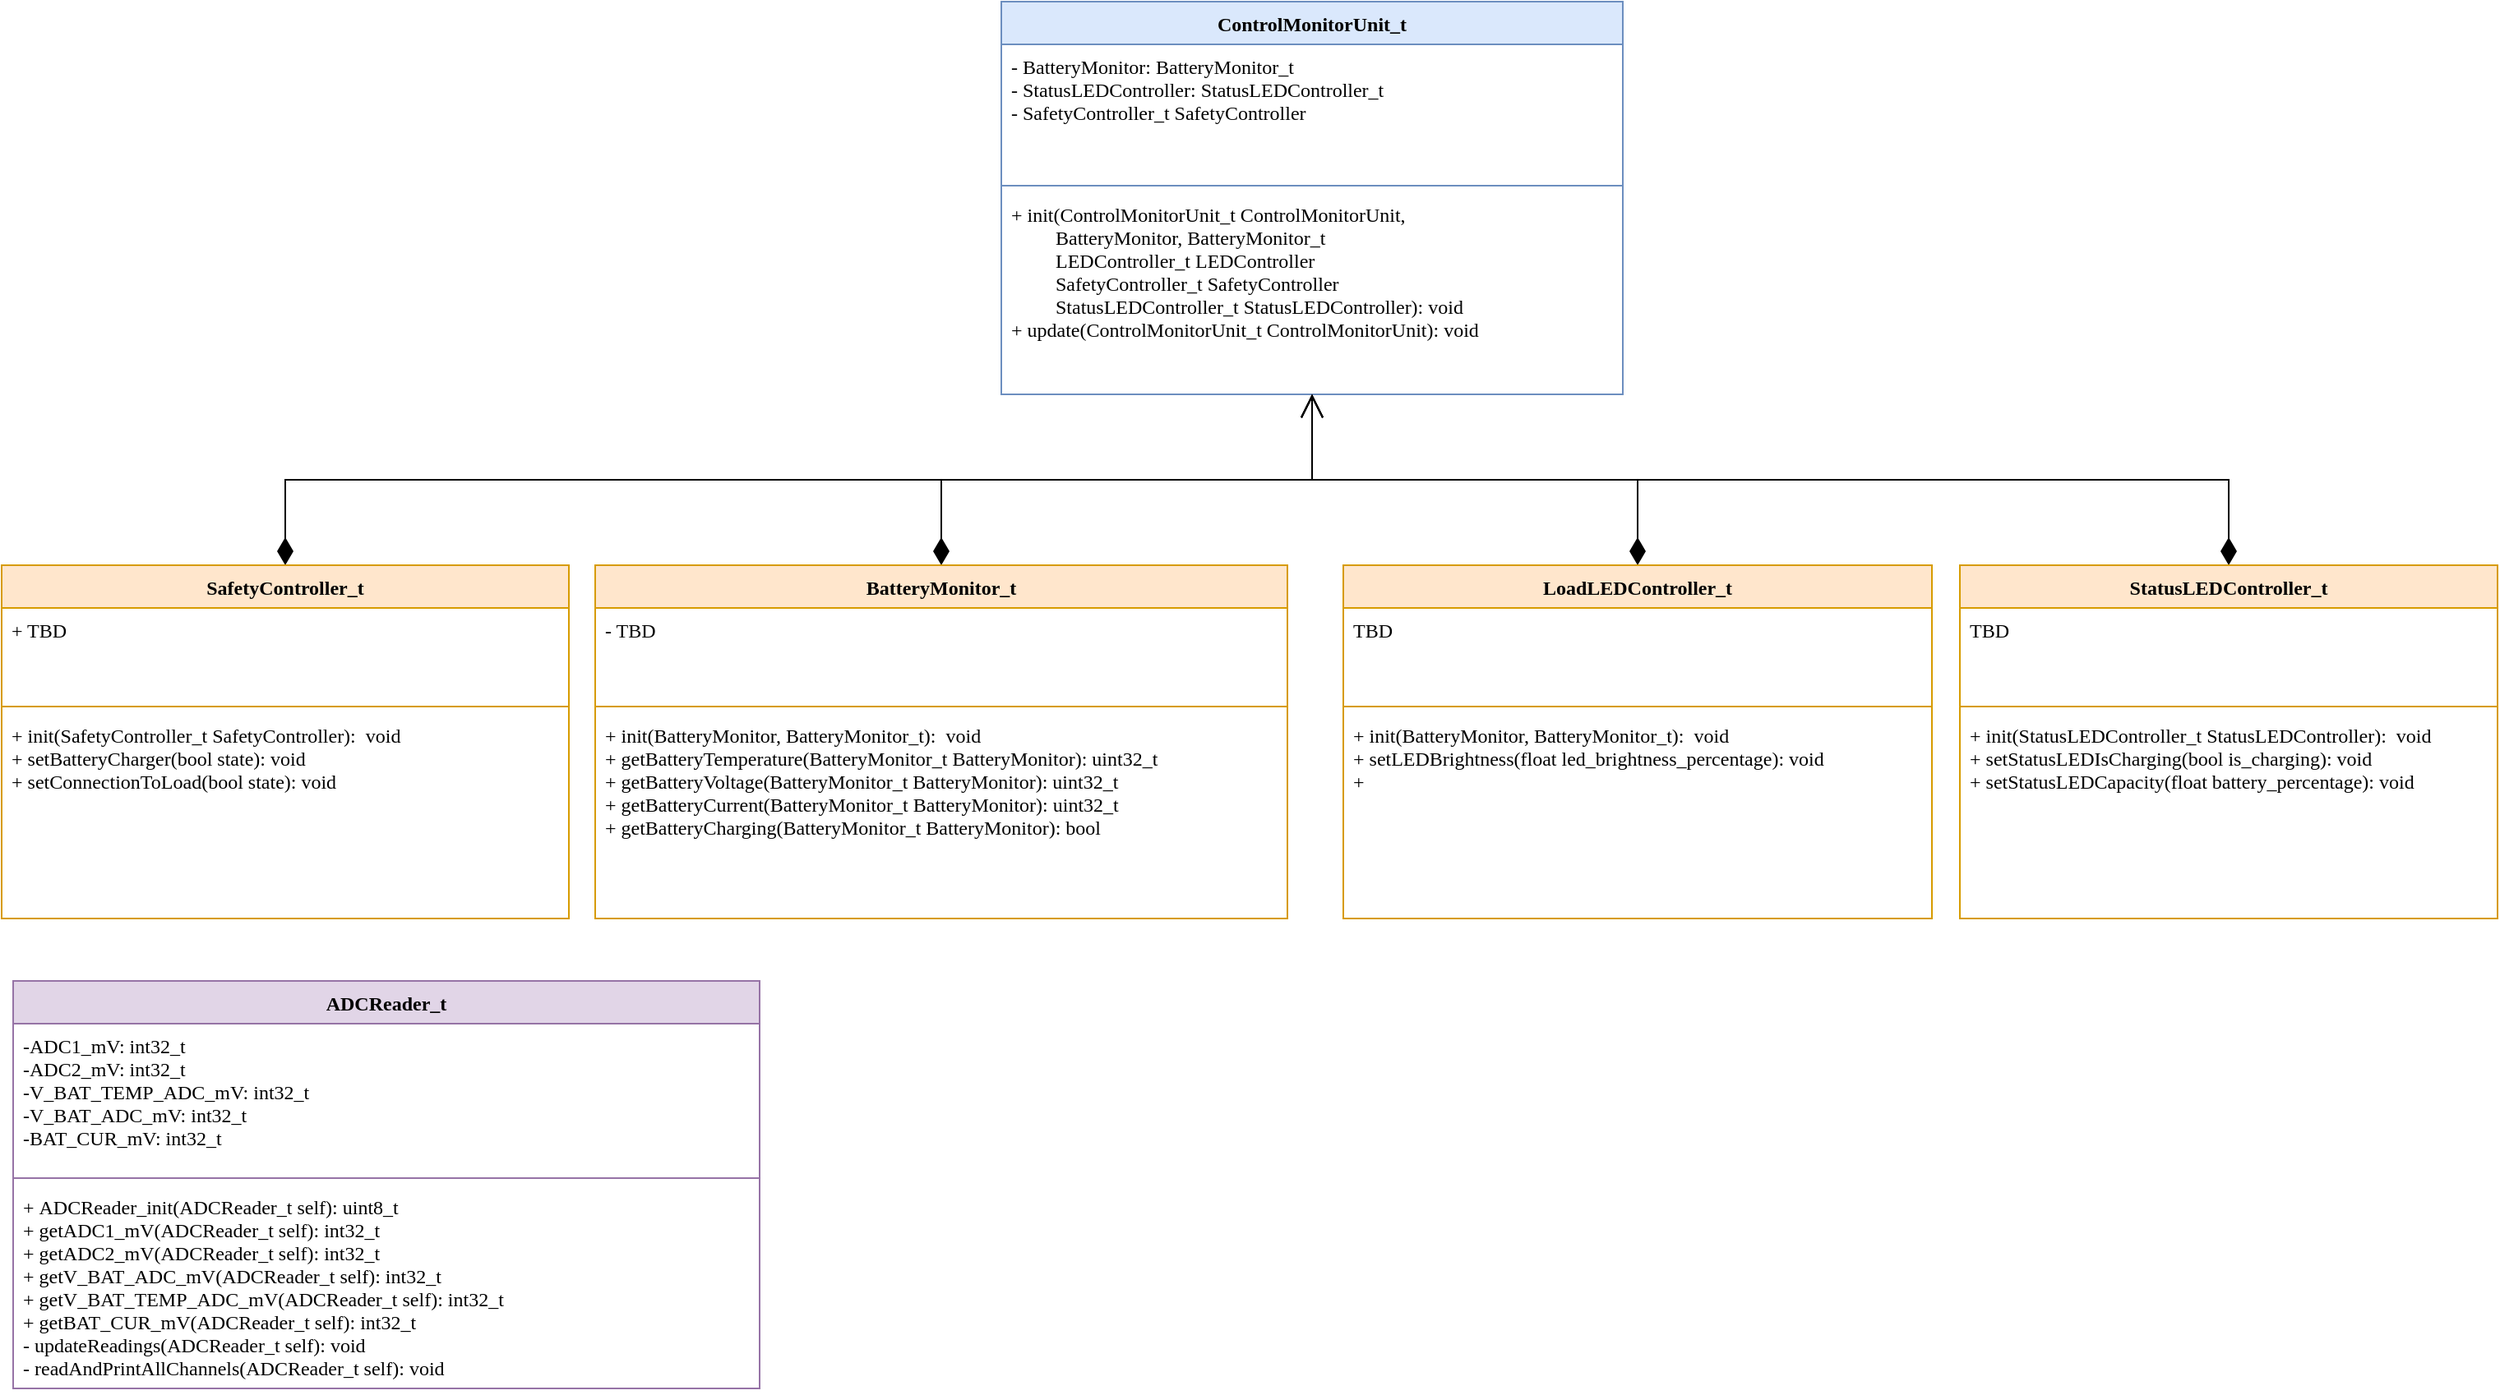 <mxfile version="20.8.16" type="device"><diagram id="C5RBs43oDa-KdzZeNtuy" name="Page-1"><mxGraphModel dx="553" dy="368" grid="0" gridSize="10" guides="1" tooltips="1" connect="1" arrows="1" fold="1" page="1" pageScale="1" pageWidth="1654" pageHeight="1169" background="#FFFFFF" math="0" shadow="0"><root><mxCell id="WIyWlLk6GJQsqaUBKTNV-0"/><mxCell id="WIyWlLk6GJQsqaUBKTNV-1" parent="WIyWlLk6GJQsqaUBKTNV-0"/><mxCell id="luR-haBxr5JqZ1fyqkFU-1" value="ControlMonitorUnit_t" style="swimlane;fontStyle=1;align=center;verticalAlign=top;childLayout=stackLayout;horizontal=1;startSize=26;horizontalStack=0;resizeParent=1;resizeParentMax=0;resizeLast=0;collapsible=1;marginBottom=0;fontFamily=Avenir;fillColor=#dae8fc;strokeColor=#6c8ebf;" parent="WIyWlLk6GJQsqaUBKTNV-1" vertex="1"><mxGeometry x="705" y="88" width="378" height="239" as="geometry"/></mxCell><mxCell id="luR-haBxr5JqZ1fyqkFU-2" value="- BatteryMonitor: BatteryMonitor_t&#10;- StatusLEDController: StatusLEDController_t&#10;- SafetyController_t SafetyController&#10;" style="text;strokeColor=none;fillColor=none;align=left;verticalAlign=top;spacingLeft=4;spacingRight=4;overflow=hidden;rotatable=0;points=[[0,0.5],[1,0.5]];portConstraint=eastwest;fontFamily=Avenir;" parent="luR-haBxr5JqZ1fyqkFU-1" vertex="1"><mxGeometry y="26" width="378" height="82" as="geometry"/></mxCell><mxCell id="luR-haBxr5JqZ1fyqkFU-3" value="" style="line;strokeWidth=1;fillColor=none;align=left;verticalAlign=middle;spacingTop=-1;spacingLeft=3;spacingRight=3;rotatable=0;labelPosition=right;points=[];portConstraint=eastwest;strokeColor=inherit;fontFamily=Avenir;" parent="luR-haBxr5JqZ1fyqkFU-1" vertex="1"><mxGeometry y="108" width="378" height="8" as="geometry"/></mxCell><mxCell id="luR-haBxr5JqZ1fyqkFU-4" value="+ init(ControlMonitorUnit_t ControlMonitorUnit, &#10;         BatteryMonitor, BatteryMonitor_t         &#10;         LEDController_t LEDController&#10;         SafetyController_t SafetyController&#10;         StatusLEDController_t StatusLEDController): void&#10;+ update(ControlMonitorUnit_t ControlMonitorUnit): void&#10;" style="text;strokeColor=none;fillColor=none;align=left;verticalAlign=top;spacingLeft=4;spacingRight=4;overflow=hidden;rotatable=0;points=[[0,0.5],[1,0.5]];portConstraint=eastwest;fontFamily=Avenir;" parent="luR-haBxr5JqZ1fyqkFU-1" vertex="1"><mxGeometry y="116" width="378" height="123" as="geometry"/></mxCell><mxCell id="luR-haBxr5JqZ1fyqkFU-33" style="edgeStyle=orthogonalEdgeStyle;shape=connector;rounded=0;orthogonalLoop=1;jettySize=auto;html=1;exitX=0.5;exitY=0;exitDx=0;exitDy=0;labelBackgroundColor=default;strokeColor=default;fontFamily=Avenir;fontSize=11;fontColor=default;startArrow=diamondThin;startFill=1;endArrow=open;startSize=14;endSize=12;" parent="WIyWlLk6GJQsqaUBKTNV-1" source="luR-haBxr5JqZ1fyqkFU-6" target="luR-haBxr5JqZ1fyqkFU-1" edge="1"><mxGeometry relative="1" as="geometry"/></mxCell><mxCell id="luR-haBxr5JqZ1fyqkFU-6" value="BatteryMonitor_t" style="swimlane;fontStyle=1;align=center;verticalAlign=top;childLayout=stackLayout;horizontal=1;startSize=26;horizontalStack=0;resizeParent=1;resizeParentMax=0;resizeLast=0;collapsible=1;marginBottom=0;fontFamily=Avenir;fillColor=#ffe6cc;strokeColor=#d79b00;" parent="WIyWlLk6GJQsqaUBKTNV-1" vertex="1"><mxGeometry x="458" y="431" width="421" height="215" as="geometry"/></mxCell><mxCell id="luR-haBxr5JqZ1fyqkFU-7" value="- TBD&#10;" style="text;strokeColor=none;fillColor=none;align=left;verticalAlign=top;spacingLeft=4;spacingRight=4;overflow=hidden;rotatable=0;points=[[0,0.5],[1,0.5]];portConstraint=eastwest;fontFamily=Avenir;" parent="luR-haBxr5JqZ1fyqkFU-6" vertex="1"><mxGeometry y="26" width="421" height="56" as="geometry"/></mxCell><mxCell id="luR-haBxr5JqZ1fyqkFU-8" value="" style="line;strokeWidth=1;fillColor=none;align=left;verticalAlign=middle;spacingTop=-1;spacingLeft=3;spacingRight=3;rotatable=0;labelPosition=right;points=[];portConstraint=eastwest;strokeColor=inherit;fontFamily=Avenir;" parent="luR-haBxr5JqZ1fyqkFU-6" vertex="1"><mxGeometry y="82" width="421" height="8" as="geometry"/></mxCell><mxCell id="luR-haBxr5JqZ1fyqkFU-9" value="+ init(BatteryMonitor, BatteryMonitor_t):  void&#10;+ getBatteryTemperature(BatteryMonitor_t BatteryMonitor): uint32_t&#10;+ getBatteryVoltage(BatteryMonitor_t BatteryMonitor): uint32_t&#10;+ getBatteryCurrent(BatteryMonitor_t BatteryMonitor): uint32_t&#10;+ getBatteryCharging(BatteryMonitor_t BatteryMonitor): bool" style="text;strokeColor=none;fillColor=none;align=left;verticalAlign=top;spacingLeft=4;spacingRight=4;overflow=hidden;rotatable=0;points=[[0,0.5],[1,0.5]];portConstraint=eastwest;fontFamily=Avenir;" parent="luR-haBxr5JqZ1fyqkFU-6" vertex="1"><mxGeometry y="90" width="421" height="125" as="geometry"/></mxCell><mxCell id="luR-haBxr5JqZ1fyqkFU-34" style="edgeStyle=orthogonalEdgeStyle;shape=connector;rounded=0;orthogonalLoop=1;jettySize=auto;html=1;exitX=0.5;exitY=0;exitDx=0;exitDy=0;labelBackgroundColor=default;strokeColor=default;fontFamily=Avenir;fontSize=11;fontColor=default;startArrow=diamondThin;startFill=1;endArrow=open;startSize=14;endSize=12;" parent="WIyWlLk6GJQsqaUBKTNV-1" source="luR-haBxr5JqZ1fyqkFU-10" target="luR-haBxr5JqZ1fyqkFU-1" edge="1"><mxGeometry relative="1" as="geometry"/></mxCell><mxCell id="luR-haBxr5JqZ1fyqkFU-10" value="LoadLEDController_t" style="swimlane;fontStyle=1;align=center;verticalAlign=top;childLayout=stackLayout;horizontal=1;startSize=26;horizontalStack=0;resizeParent=1;resizeParentMax=0;resizeLast=0;collapsible=1;marginBottom=0;fontFamily=Avenir;fillColor=#ffe6cc;strokeColor=#d79b00;" parent="WIyWlLk6GJQsqaUBKTNV-1" vertex="1"><mxGeometry x="913" y="431" width="358" height="215" as="geometry"/></mxCell><mxCell id="luR-haBxr5JqZ1fyqkFU-11" value="TBD" style="text;strokeColor=none;fillColor=none;align=left;verticalAlign=top;spacingLeft=4;spacingRight=4;overflow=hidden;rotatable=0;points=[[0,0.5],[1,0.5]];portConstraint=eastwest;fontFamily=Avenir;" parent="luR-haBxr5JqZ1fyqkFU-10" vertex="1"><mxGeometry y="26" width="358" height="56" as="geometry"/></mxCell><mxCell id="luR-haBxr5JqZ1fyqkFU-12" value="" style="line;strokeWidth=1;fillColor=none;align=left;verticalAlign=middle;spacingTop=-1;spacingLeft=3;spacingRight=3;rotatable=0;labelPosition=right;points=[];portConstraint=eastwest;strokeColor=inherit;fontFamily=Avenir;" parent="luR-haBxr5JqZ1fyqkFU-10" vertex="1"><mxGeometry y="82" width="358" height="8" as="geometry"/></mxCell><mxCell id="luR-haBxr5JqZ1fyqkFU-13" value="+ init(BatteryMonitor, BatteryMonitor_t):  void&#10;+ setLEDBrightness(float led_brightness_percentage): void&#10;+ " style="text;strokeColor=none;fillColor=none;align=left;verticalAlign=top;spacingLeft=4;spacingRight=4;overflow=hidden;rotatable=0;points=[[0,0.5],[1,0.5]];portConstraint=eastwest;fontFamily=Avenir;" parent="luR-haBxr5JqZ1fyqkFU-10" vertex="1"><mxGeometry y="90" width="358" height="125" as="geometry"/></mxCell><mxCell id="luR-haBxr5JqZ1fyqkFU-32" style="edgeStyle=orthogonalEdgeStyle;shape=connector;rounded=0;orthogonalLoop=1;jettySize=auto;html=1;exitX=0.5;exitY=0;exitDx=0;exitDy=0;labelBackgroundColor=default;strokeColor=default;fontFamily=Avenir;fontSize=11;fontColor=default;startArrow=diamondThin;startFill=1;endArrow=open;startSize=14;endSize=12;" parent="WIyWlLk6GJQsqaUBKTNV-1" source="luR-haBxr5JqZ1fyqkFU-16" target="luR-haBxr5JqZ1fyqkFU-1" edge="1"><mxGeometry relative="1" as="geometry"/></mxCell><mxCell id="luR-haBxr5JqZ1fyqkFU-16" value="SafetyController_t" style="swimlane;fontStyle=1;align=center;verticalAlign=top;childLayout=stackLayout;horizontal=1;startSize=26;horizontalStack=0;resizeParent=1;resizeParentMax=0;resizeLast=0;collapsible=1;marginBottom=0;fontFamily=Avenir;fillColor=#ffe6cc;strokeColor=#d79b00;" parent="WIyWlLk6GJQsqaUBKTNV-1" vertex="1"><mxGeometry x="97" y="431" width="345" height="215" as="geometry"/></mxCell><mxCell id="luR-haBxr5JqZ1fyqkFU-17" value="+ TBD" style="text;strokeColor=none;fillColor=none;align=left;verticalAlign=top;spacingLeft=4;spacingRight=4;overflow=hidden;rotatable=0;points=[[0,0.5],[1,0.5]];portConstraint=eastwest;fontFamily=Avenir;" parent="luR-haBxr5JqZ1fyqkFU-16" vertex="1"><mxGeometry y="26" width="345" height="56" as="geometry"/></mxCell><mxCell id="luR-haBxr5JqZ1fyqkFU-18" value="" style="line;strokeWidth=1;fillColor=none;align=left;verticalAlign=middle;spacingTop=-1;spacingLeft=3;spacingRight=3;rotatable=0;labelPosition=right;points=[];portConstraint=eastwest;strokeColor=inherit;fontFamily=Avenir;" parent="luR-haBxr5JqZ1fyqkFU-16" vertex="1"><mxGeometry y="82" width="345" height="8" as="geometry"/></mxCell><mxCell id="luR-haBxr5JqZ1fyqkFU-19" value="+ init(SafetyController_t SafetyController):  void&#10;+ setBatteryCharger(bool state): void&#10;+ setConnectionToLoad(bool state): void" style="text;strokeColor=none;fillColor=none;align=left;verticalAlign=top;spacingLeft=4;spacingRight=4;overflow=hidden;rotatable=0;points=[[0,0.5],[1,0.5]];portConstraint=eastwest;fontFamily=Avenir;" parent="luR-haBxr5JqZ1fyqkFU-16" vertex="1"><mxGeometry y="90" width="345" height="125" as="geometry"/></mxCell><mxCell id="luR-haBxr5JqZ1fyqkFU-40" style="edgeStyle=orthogonalEdgeStyle;shape=connector;rounded=0;orthogonalLoop=1;jettySize=auto;html=1;exitX=0.5;exitY=0;exitDx=0;exitDy=0;labelBackgroundColor=default;strokeColor=default;fontFamily=Avenir;fontSize=11;fontColor=default;startArrow=diamondThin;startFill=1;endArrow=open;startSize=14;endSize=12;" parent="WIyWlLk6GJQsqaUBKTNV-1" source="luR-haBxr5JqZ1fyqkFU-35" target="luR-haBxr5JqZ1fyqkFU-1" edge="1"><mxGeometry relative="1" as="geometry"/></mxCell><mxCell id="luR-haBxr5JqZ1fyqkFU-35" value="StatusLEDController_t" style="swimlane;fontStyle=1;align=center;verticalAlign=top;childLayout=stackLayout;horizontal=1;startSize=26;horizontalStack=0;resizeParent=1;resizeParentMax=0;resizeLast=0;collapsible=1;marginBottom=0;fontFamily=Avenir;fillColor=#ffe6cc;strokeColor=#d79b00;" parent="WIyWlLk6GJQsqaUBKTNV-1" vertex="1"><mxGeometry x="1288" y="431" width="327" height="215" as="geometry"/></mxCell><mxCell id="luR-haBxr5JqZ1fyqkFU-36" value="TBD" style="text;strokeColor=none;fillColor=none;align=left;verticalAlign=top;spacingLeft=4;spacingRight=4;overflow=hidden;rotatable=0;points=[[0,0.5],[1,0.5]];portConstraint=eastwest;fontFamily=Avenir;" parent="luR-haBxr5JqZ1fyqkFU-35" vertex="1"><mxGeometry y="26" width="327" height="56" as="geometry"/></mxCell><mxCell id="luR-haBxr5JqZ1fyqkFU-37" value="" style="line;strokeWidth=1;fillColor=none;align=left;verticalAlign=middle;spacingTop=-1;spacingLeft=3;spacingRight=3;rotatable=0;labelPosition=right;points=[];portConstraint=eastwest;strokeColor=inherit;fontFamily=Avenir;" parent="luR-haBxr5JqZ1fyqkFU-35" vertex="1"><mxGeometry y="82" width="327" height="8" as="geometry"/></mxCell><mxCell id="luR-haBxr5JqZ1fyqkFU-38" value="+ init(StatusLEDController_t StatusLEDController):  void&#10;+ setStatusLEDIsCharging(bool is_charging): void&#10;+ setStatusLEDCapacity(float battery_percentage): void" style="text;strokeColor=none;fillColor=none;align=left;verticalAlign=top;spacingLeft=4;spacingRight=4;overflow=hidden;rotatable=0;points=[[0,0.5],[1,0.5]];portConstraint=eastwest;fontFamily=Avenir;" parent="luR-haBxr5JqZ1fyqkFU-35" vertex="1"><mxGeometry y="90" width="327" height="125" as="geometry"/></mxCell><mxCell id="lEE_WZ07ml3tvSLB3OHG-0" value="ADCReader_t" style="swimlane;fontStyle=1;align=center;verticalAlign=top;childLayout=stackLayout;horizontal=1;startSize=26;horizontalStack=0;resizeParent=1;resizeParentMax=0;resizeLast=0;collapsible=1;marginBottom=0;fontFamily=Avenir;fillColor=#e1d5e7;strokeColor=#9673a6;" vertex="1" parent="WIyWlLk6GJQsqaUBKTNV-1"><mxGeometry x="104" y="684" width="454" height="248" as="geometry"/></mxCell><mxCell id="lEE_WZ07ml3tvSLB3OHG-1" value="-ADC1_mV: int32_t&#10;-ADC2_mV: int32_t&#10;-V_BAT_TEMP_ADC_mV: int32_t&#10;-V_BAT_ADC_mV: int32_t&#10;-BAT_CUR_mV: int32_t&#10;" style="text;strokeColor=none;fillColor=none;align=left;verticalAlign=top;spacingLeft=4;spacingRight=4;overflow=hidden;rotatable=0;points=[[0,0.5],[1,0.5]];portConstraint=eastwest;fontFamily=Avenir;" vertex="1" parent="lEE_WZ07ml3tvSLB3OHG-0"><mxGeometry y="26" width="454" height="90" as="geometry"/></mxCell><mxCell id="lEE_WZ07ml3tvSLB3OHG-2" value="" style="line;strokeWidth=1;fillColor=none;align=left;verticalAlign=middle;spacingTop=-1;spacingLeft=3;spacingRight=3;rotatable=0;labelPosition=right;points=[];portConstraint=eastwest;strokeColor=inherit;fontFamily=Avenir;" vertex="1" parent="lEE_WZ07ml3tvSLB3OHG-0"><mxGeometry y="116" width="454" height="8" as="geometry"/></mxCell><mxCell id="lEE_WZ07ml3tvSLB3OHG-3" value="+ ADCReader_init(ADCReader_t self): uint8_t&#10;+ getADC1_mV(ADCReader_t self): int32_t&#10;+ getADC2_mV(ADCReader_t self): int32_t&#10;+ getV_BAT_ADC_mV(ADCReader_t self): int32_t&#10;+ getV_BAT_TEMP_ADC_mV(ADCReader_t self): int32_t&#10;+ getBAT_CUR_mV(ADCReader_t self): int32_t&#10;- updateReadings(ADCReader_t self): void&#10;- readAndPrintAllChannels(ADCReader_t self): void&#10;" style="text;strokeColor=none;fillColor=none;align=left;verticalAlign=top;spacingLeft=4;spacingRight=4;overflow=hidden;rotatable=0;points=[[0,0.5],[1,0.5]];portConstraint=eastwest;fontFamily=Avenir;" vertex="1" parent="lEE_WZ07ml3tvSLB3OHG-0"><mxGeometry y="124" width="454" height="124" as="geometry"/></mxCell></root></mxGraphModel></diagram></mxfile>